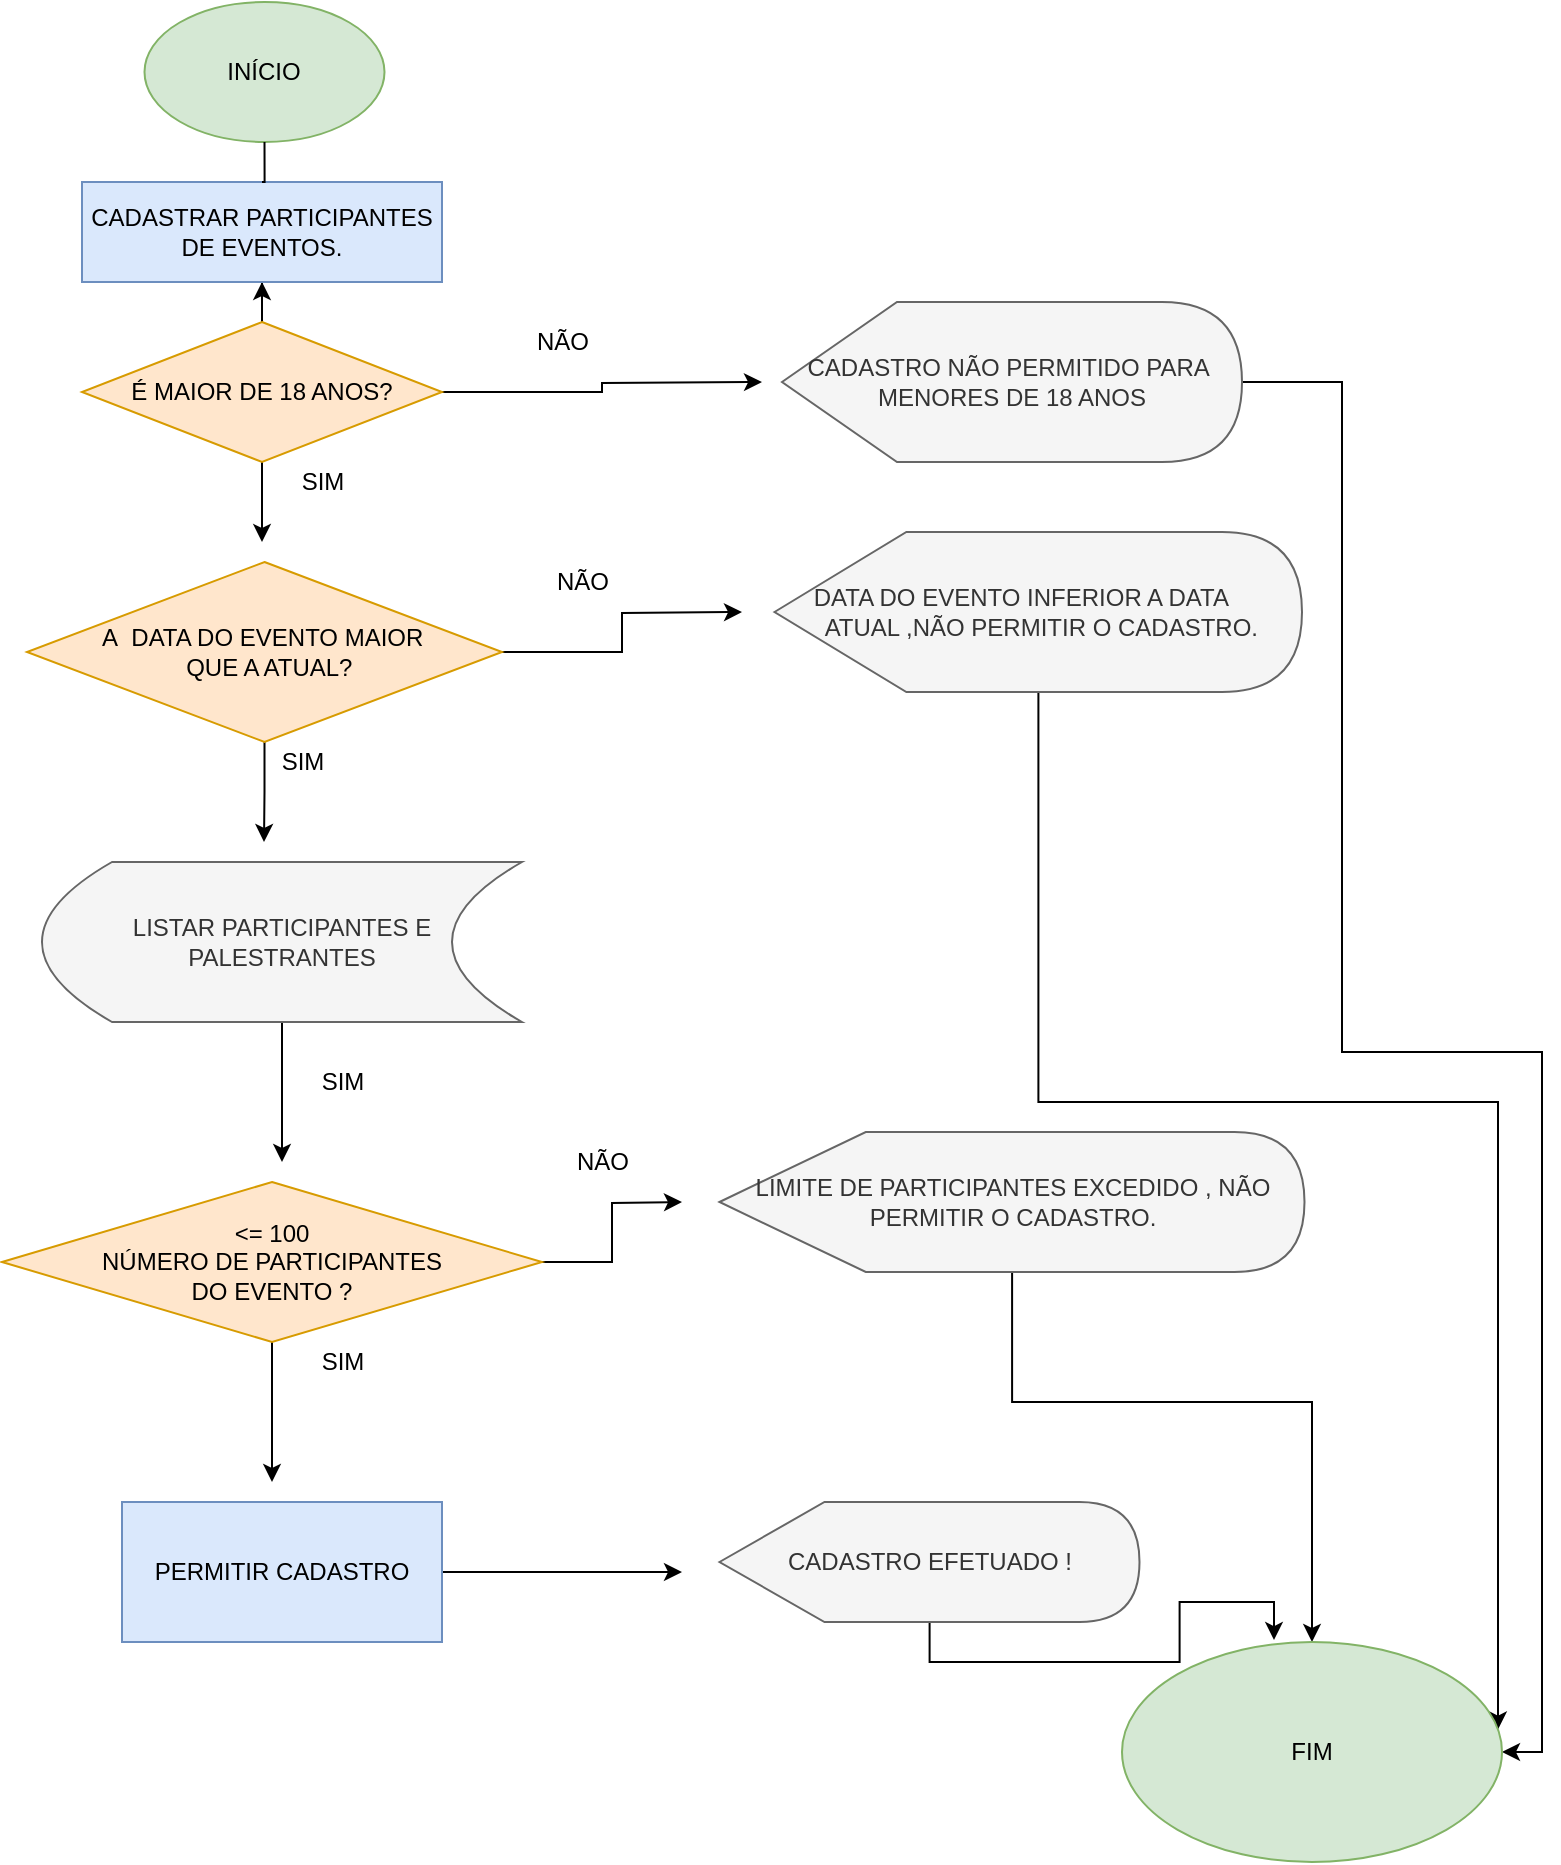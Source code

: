 <mxfile version="16.1.4" type="github">
  <diagram id="5fEQ9Jq2SIq1SOl7DQiJ" name="Page-1">
    <mxGraphModel dx="868" dy="492" grid="1" gridSize="10" guides="1" tooltips="1" connect="1" arrows="1" fold="1" page="1" pageScale="1" pageWidth="827" pageHeight="1169" math="0" shadow="0">
      <root>
        <mxCell id="0" />
        <mxCell id="1" parent="0" />
        <mxCell id="LFErCLL9WLva4mEW7bkm-17" style="edgeStyle=orthogonalEdgeStyle;rounded=0;orthogonalLoop=1;jettySize=auto;html=1;startArrow=none;" parent="1" source="8y5_A2Y5UgOkVAHwrXlt-7" edge="1">
          <mxGeometry relative="1" as="geometry">
            <mxPoint x="170" y="140" as="targetPoint" />
          </mxGeometry>
        </mxCell>
        <mxCell id="LFErCLL9WLva4mEW7bkm-1" value="INÍCIO" style="ellipse;whiteSpace=wrap;html=1;fillColor=#d5e8d4;strokeColor=#82b366;" parent="1" vertex="1">
          <mxGeometry x="111.25" width="120" height="70" as="geometry" />
        </mxCell>
        <mxCell id="LFErCLL9WLva4mEW7bkm-24" style="edgeStyle=orthogonalEdgeStyle;rounded=0;orthogonalLoop=1;jettySize=auto;html=1;" parent="1" source="LFErCLL9WLva4mEW7bkm-2" edge="1">
          <mxGeometry relative="1" as="geometry">
            <mxPoint x="420" y="190" as="targetPoint" />
          </mxGeometry>
        </mxCell>
        <mxCell id="8y5_A2Y5UgOkVAHwrXlt-14" style="edgeStyle=orthogonalEdgeStyle;rounded=0;orthogonalLoop=1;jettySize=auto;html=1;" edge="1" parent="1" source="LFErCLL9WLva4mEW7bkm-2">
          <mxGeometry relative="1" as="geometry">
            <mxPoint x="170" y="270" as="targetPoint" />
          </mxGeometry>
        </mxCell>
        <mxCell id="LFErCLL9WLva4mEW7bkm-2" value="É MAIOR DE 18 ANOS?" style="rhombus;whiteSpace=wrap;html=1;fillColor=#ffe6cc;strokeColor=#d79b00;" parent="1" vertex="1">
          <mxGeometry x="80" y="160" width="180" height="70" as="geometry" />
        </mxCell>
        <mxCell id="LFErCLL9WLva4mEW7bkm-37" style="edgeStyle=orthogonalEdgeStyle;rounded=0;orthogonalLoop=1;jettySize=auto;html=1;" parent="1" source="LFErCLL9WLva4mEW7bkm-3" edge="1">
          <mxGeometry relative="1" as="geometry">
            <mxPoint x="171" y="420" as="targetPoint" />
          </mxGeometry>
        </mxCell>
        <mxCell id="LFErCLL9WLva4mEW7bkm-38" style="edgeStyle=orthogonalEdgeStyle;rounded=0;orthogonalLoop=1;jettySize=auto;html=1;" parent="1" source="LFErCLL9WLva4mEW7bkm-3" edge="1">
          <mxGeometry relative="1" as="geometry">
            <mxPoint x="410" y="305" as="targetPoint" />
          </mxGeometry>
        </mxCell>
        <mxCell id="LFErCLL9WLva4mEW7bkm-3" value="A&amp;nbsp; DATA DO EVENTO MAIOR&amp;nbsp;&lt;br&gt;&amp;nbsp;QUE A ATUAL?" style="rhombus;whiteSpace=wrap;html=1;fillColor=#ffe6cc;strokeColor=#d79b00;" parent="1" vertex="1">
          <mxGeometry x="52.5" y="280" width="237.5" height="90" as="geometry" />
        </mxCell>
        <mxCell id="LFErCLL9WLva4mEW7bkm-20" style="edgeStyle=orthogonalEdgeStyle;rounded=0;orthogonalLoop=1;jettySize=auto;html=1;" parent="1" source="LFErCLL9WLva4mEW7bkm-4" edge="1">
          <mxGeometry relative="1" as="geometry">
            <mxPoint x="180" y="580" as="targetPoint" />
          </mxGeometry>
        </mxCell>
        <mxCell id="LFErCLL9WLva4mEW7bkm-4" value="LISTAR PARTICIPANTES E PALESTRANTES" style="shape=dataStorage;whiteSpace=wrap;html=1;fixedSize=1;size=35;fillColor=#f5f5f5;strokeColor=#666666;fontColor=#333333;" parent="1" vertex="1">
          <mxGeometry x="60" y="430" width="240" height="80" as="geometry" />
        </mxCell>
        <mxCell id="LFErCLL9WLva4mEW7bkm-21" style="edgeStyle=orthogonalEdgeStyle;rounded=0;orthogonalLoop=1;jettySize=auto;html=1;" parent="1" source="LFErCLL9WLva4mEW7bkm-6" edge="1">
          <mxGeometry relative="1" as="geometry">
            <mxPoint x="175" y="740" as="targetPoint" />
          </mxGeometry>
        </mxCell>
        <mxCell id="LFErCLL9WLva4mEW7bkm-26" style="edgeStyle=orthogonalEdgeStyle;rounded=0;orthogonalLoop=1;jettySize=auto;html=1;" parent="1" source="LFErCLL9WLva4mEW7bkm-6" edge="1">
          <mxGeometry relative="1" as="geometry">
            <mxPoint x="380" y="600" as="targetPoint" />
          </mxGeometry>
        </mxCell>
        <mxCell id="LFErCLL9WLva4mEW7bkm-6" value="&amp;lt;= 100&lt;br&gt;NÚMERO DE PARTICIPANTES&lt;br&gt;DO EVENTO ?" style="rhombus;whiteSpace=wrap;html=1;fillColor=#ffe6cc;strokeColor=#d79b00;" parent="1" vertex="1">
          <mxGeometry x="40" y="590" width="270" height="80" as="geometry" />
        </mxCell>
        <mxCell id="8y5_A2Y5UgOkVAHwrXlt-17" style="edgeStyle=orthogonalEdgeStyle;rounded=0;orthogonalLoop=1;jettySize=auto;html=1;" edge="1" parent="1" source="LFErCLL9WLva4mEW7bkm-9">
          <mxGeometry relative="1" as="geometry">
            <mxPoint x="380" y="785" as="targetPoint" />
          </mxGeometry>
        </mxCell>
        <mxCell id="LFErCLL9WLva4mEW7bkm-9" value="PERMITIR CADASTRO" style="rounded=0;whiteSpace=wrap;html=1;fillColor=#dae8fc;strokeColor=#6c8ebf;" parent="1" vertex="1">
          <mxGeometry x="100" y="750" width="160" height="70" as="geometry" />
        </mxCell>
        <mxCell id="8y5_A2Y5UgOkVAHwrXlt-6" style="edgeStyle=orthogonalEdgeStyle;rounded=0;orthogonalLoop=1;jettySize=auto;html=1;entryX=1;entryY=0.5;entryDx=0;entryDy=0;" edge="1" parent="1" source="LFErCLL9WLva4mEW7bkm-12" target="LFErCLL9WLva4mEW7bkm-16">
          <mxGeometry relative="1" as="geometry">
            <Array as="points">
              <mxPoint x="710" y="190" />
              <mxPoint x="710" y="525" />
              <mxPoint x="810" y="525" />
              <mxPoint x="810" y="875" />
            </Array>
          </mxGeometry>
        </mxCell>
        <mxCell id="LFErCLL9WLva4mEW7bkm-12" value="CADASTRO NÃO PERMITIDO PARA&amp;nbsp; MENORES DE 18 ANOS" style="shape=display;whiteSpace=wrap;html=1;fillColor=#f5f5f5;fontColor=#333333;strokeColor=#666666;" parent="1" vertex="1">
          <mxGeometry x="430" y="150" width="230" height="80" as="geometry" />
        </mxCell>
        <mxCell id="8y5_A2Y5UgOkVAHwrXlt-5" style="edgeStyle=orthogonalEdgeStyle;rounded=0;orthogonalLoop=1;jettySize=auto;html=1;" edge="1" parent="1" source="LFErCLL9WLva4mEW7bkm-13" target="LFErCLL9WLva4mEW7bkm-16">
          <mxGeometry relative="1" as="geometry">
            <mxPoint x="790" y="893" as="targetPoint" />
            <Array as="points">
              <mxPoint x="558" y="550" />
              <mxPoint x="788" y="550" />
            </Array>
          </mxGeometry>
        </mxCell>
        <mxCell id="LFErCLL9WLva4mEW7bkm-13" value="DATA DO EVENTO INFERIOR A DATA&amp;nbsp; &amp;nbsp; &amp;nbsp; &amp;nbsp;ATUAL ,NÃO PERMITIR O CADASTRO." style="shape=display;whiteSpace=wrap;html=1;fillColor=#f5f5f5;fontColor=#333333;strokeColor=#666666;" parent="1" vertex="1">
          <mxGeometry x="426.25" y="265" width="263.75" height="80" as="geometry" />
        </mxCell>
        <mxCell id="8y5_A2Y5UgOkVAHwrXlt-2" style="edgeStyle=orthogonalEdgeStyle;rounded=0;orthogonalLoop=1;jettySize=auto;html=1;entryX=0.5;entryY=0;entryDx=0;entryDy=0;" edge="1" parent="1" source="LFErCLL9WLva4mEW7bkm-14" target="LFErCLL9WLva4mEW7bkm-16">
          <mxGeometry relative="1" as="geometry">
            <Array as="points">
              <mxPoint x="545" y="700" />
              <mxPoint x="695" y="700" />
            </Array>
          </mxGeometry>
        </mxCell>
        <mxCell id="LFErCLL9WLva4mEW7bkm-14" value="LIMITE DE PARTICIPANTES EXCEDIDO , NÃO PERMITIR O CADASTRO." style="shape=display;whiteSpace=wrap;html=1;fillColor=#f5f5f5;fontColor=#333333;strokeColor=#666666;" parent="1" vertex="1">
          <mxGeometry x="398.75" y="565" width="292.5" height="70" as="geometry" />
        </mxCell>
        <mxCell id="8y5_A2Y5UgOkVAHwrXlt-1" style="edgeStyle=orthogonalEdgeStyle;rounded=0;orthogonalLoop=1;jettySize=auto;html=1;entryX=0.4;entryY=-0.009;entryDx=0;entryDy=0;entryPerimeter=0;" edge="1" parent="1" source="LFErCLL9WLva4mEW7bkm-15" target="LFErCLL9WLva4mEW7bkm-16">
          <mxGeometry relative="1" as="geometry" />
        </mxCell>
        <mxCell id="LFErCLL9WLva4mEW7bkm-15" value="CADASTRO EFETUADO !" style="shape=display;whiteSpace=wrap;html=1;fillColor=#f5f5f5;fontColor=#333333;strokeColor=#666666;" parent="1" vertex="1">
          <mxGeometry x="398.75" y="750" width="210" height="60" as="geometry" />
        </mxCell>
        <mxCell id="LFErCLL9WLva4mEW7bkm-16" value="FIM" style="ellipse;whiteSpace=wrap;html=1;fillColor=#d5e8d4;strokeColor=#82b366;" parent="1" vertex="1">
          <mxGeometry x="600" y="820" width="190" height="110" as="geometry" />
        </mxCell>
        <mxCell id="LFErCLL9WLva4mEW7bkm-28" value="NÃO" style="text;html=1;align=center;verticalAlign=middle;resizable=0;points=[];autosize=1;strokeColor=none;fillColor=none;" parent="1" vertex="1">
          <mxGeometry x="300" y="160" width="40" height="20" as="geometry" />
        </mxCell>
        <mxCell id="LFErCLL9WLva4mEW7bkm-29" value="SIM&lt;br&gt;" style="text;html=1;align=center;verticalAlign=middle;resizable=0;points=[];autosize=1;strokeColor=none;fillColor=none;" parent="1" vertex="1">
          <mxGeometry x="170" y="370" width="40" height="20" as="geometry" />
        </mxCell>
        <mxCell id="LFErCLL9WLva4mEW7bkm-30" value="NÃO" style="text;html=1;align=center;verticalAlign=middle;resizable=0;points=[];autosize=1;strokeColor=none;fillColor=none;" parent="1" vertex="1">
          <mxGeometry x="310" y="280" width="40" height="20" as="geometry" />
        </mxCell>
        <mxCell id="LFErCLL9WLva4mEW7bkm-31" value="SIM" style="text;html=1;align=center;verticalAlign=middle;resizable=0;points=[];autosize=1;strokeColor=none;fillColor=none;" parent="1" vertex="1">
          <mxGeometry x="190" y="530" width="40" height="20" as="geometry" />
        </mxCell>
        <mxCell id="LFErCLL9WLva4mEW7bkm-32" value="NÃO" style="text;html=1;align=center;verticalAlign=middle;resizable=0;points=[];autosize=1;strokeColor=none;fillColor=none;" parent="1" vertex="1">
          <mxGeometry x="320" y="570" width="40" height="20" as="geometry" />
        </mxCell>
        <mxCell id="LFErCLL9WLva4mEW7bkm-33" value="SIM" style="text;html=1;align=center;verticalAlign=middle;resizable=0;points=[];autosize=1;strokeColor=none;fillColor=none;" parent="1" vertex="1">
          <mxGeometry x="190" y="670" width="40" height="20" as="geometry" />
        </mxCell>
        <mxCell id="8y5_A2Y5UgOkVAHwrXlt-7" value="CADASTRAR PARTICIPANTES DE EVENTOS." style="rounded=0;whiteSpace=wrap;html=1;fillColor=#dae8fc;strokeColor=#6c8ebf;" vertex="1" parent="1">
          <mxGeometry x="80" y="90" width="180" height="50" as="geometry" />
        </mxCell>
        <mxCell id="8y5_A2Y5UgOkVAHwrXlt-8" value="" style="edgeStyle=orthogonalEdgeStyle;rounded=0;orthogonalLoop=1;jettySize=auto;html=1;endArrow=none;" edge="1" parent="1" source="LFErCLL9WLva4mEW7bkm-1" target="8y5_A2Y5UgOkVAHwrXlt-7">
          <mxGeometry relative="1" as="geometry">
            <mxPoint x="170" y="140" as="targetPoint" />
            <mxPoint x="170" y="80" as="sourcePoint" />
          </mxGeometry>
        </mxCell>
        <mxCell id="8y5_A2Y5UgOkVAHwrXlt-15" value="SIM&lt;br&gt;" style="text;html=1;align=center;verticalAlign=middle;resizable=0;points=[];autosize=1;strokeColor=none;fillColor=none;" vertex="1" parent="1">
          <mxGeometry x="180" y="230" width="40" height="20" as="geometry" />
        </mxCell>
      </root>
    </mxGraphModel>
  </diagram>
</mxfile>
